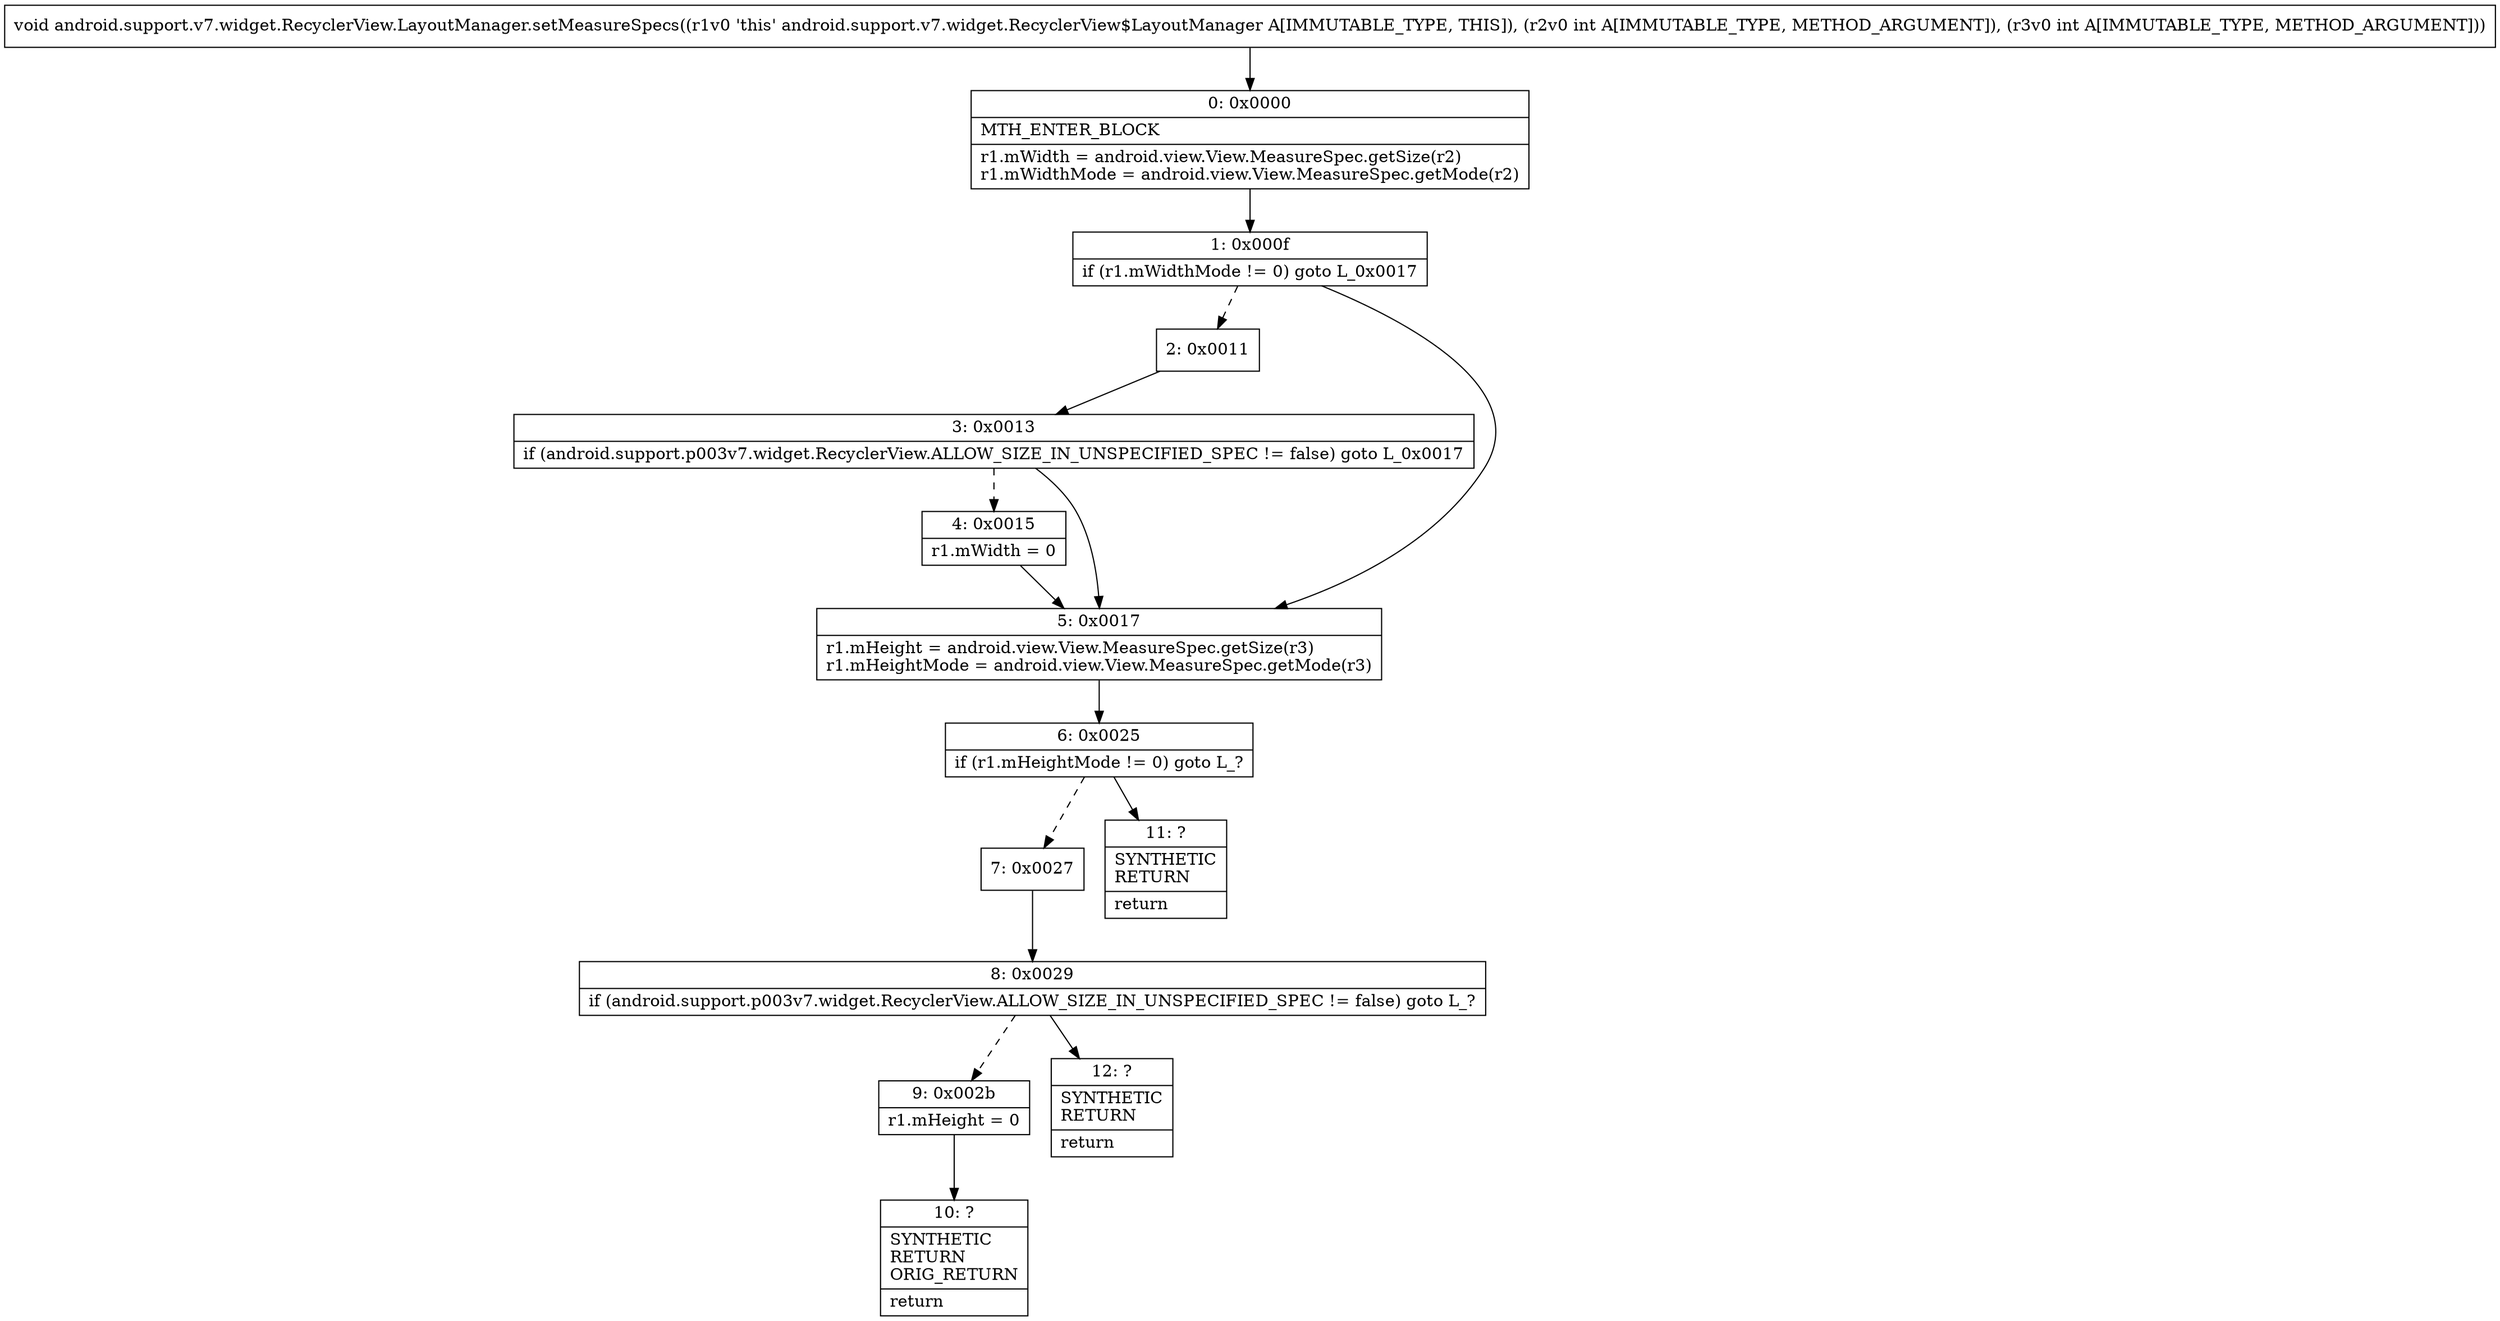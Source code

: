 digraph "CFG forandroid.support.v7.widget.RecyclerView.LayoutManager.setMeasureSpecs(II)V" {
Node_0 [shape=record,label="{0\:\ 0x0000|MTH_ENTER_BLOCK\l|r1.mWidth = android.view.View.MeasureSpec.getSize(r2)\lr1.mWidthMode = android.view.View.MeasureSpec.getMode(r2)\l}"];
Node_1 [shape=record,label="{1\:\ 0x000f|if (r1.mWidthMode != 0) goto L_0x0017\l}"];
Node_2 [shape=record,label="{2\:\ 0x0011}"];
Node_3 [shape=record,label="{3\:\ 0x0013|if (android.support.p003v7.widget.RecyclerView.ALLOW_SIZE_IN_UNSPECIFIED_SPEC != false) goto L_0x0017\l}"];
Node_4 [shape=record,label="{4\:\ 0x0015|r1.mWidth = 0\l}"];
Node_5 [shape=record,label="{5\:\ 0x0017|r1.mHeight = android.view.View.MeasureSpec.getSize(r3)\lr1.mHeightMode = android.view.View.MeasureSpec.getMode(r3)\l}"];
Node_6 [shape=record,label="{6\:\ 0x0025|if (r1.mHeightMode != 0) goto L_?\l}"];
Node_7 [shape=record,label="{7\:\ 0x0027}"];
Node_8 [shape=record,label="{8\:\ 0x0029|if (android.support.p003v7.widget.RecyclerView.ALLOW_SIZE_IN_UNSPECIFIED_SPEC != false) goto L_?\l}"];
Node_9 [shape=record,label="{9\:\ 0x002b|r1.mHeight = 0\l}"];
Node_10 [shape=record,label="{10\:\ ?|SYNTHETIC\lRETURN\lORIG_RETURN\l|return\l}"];
Node_11 [shape=record,label="{11\:\ ?|SYNTHETIC\lRETURN\l|return\l}"];
Node_12 [shape=record,label="{12\:\ ?|SYNTHETIC\lRETURN\l|return\l}"];
MethodNode[shape=record,label="{void android.support.v7.widget.RecyclerView.LayoutManager.setMeasureSpecs((r1v0 'this' android.support.v7.widget.RecyclerView$LayoutManager A[IMMUTABLE_TYPE, THIS]), (r2v0 int A[IMMUTABLE_TYPE, METHOD_ARGUMENT]), (r3v0 int A[IMMUTABLE_TYPE, METHOD_ARGUMENT])) }"];
MethodNode -> Node_0;
Node_0 -> Node_1;
Node_1 -> Node_2[style=dashed];
Node_1 -> Node_5;
Node_2 -> Node_3;
Node_3 -> Node_4[style=dashed];
Node_3 -> Node_5;
Node_4 -> Node_5;
Node_5 -> Node_6;
Node_6 -> Node_7[style=dashed];
Node_6 -> Node_11;
Node_7 -> Node_8;
Node_8 -> Node_9[style=dashed];
Node_8 -> Node_12;
Node_9 -> Node_10;
}


